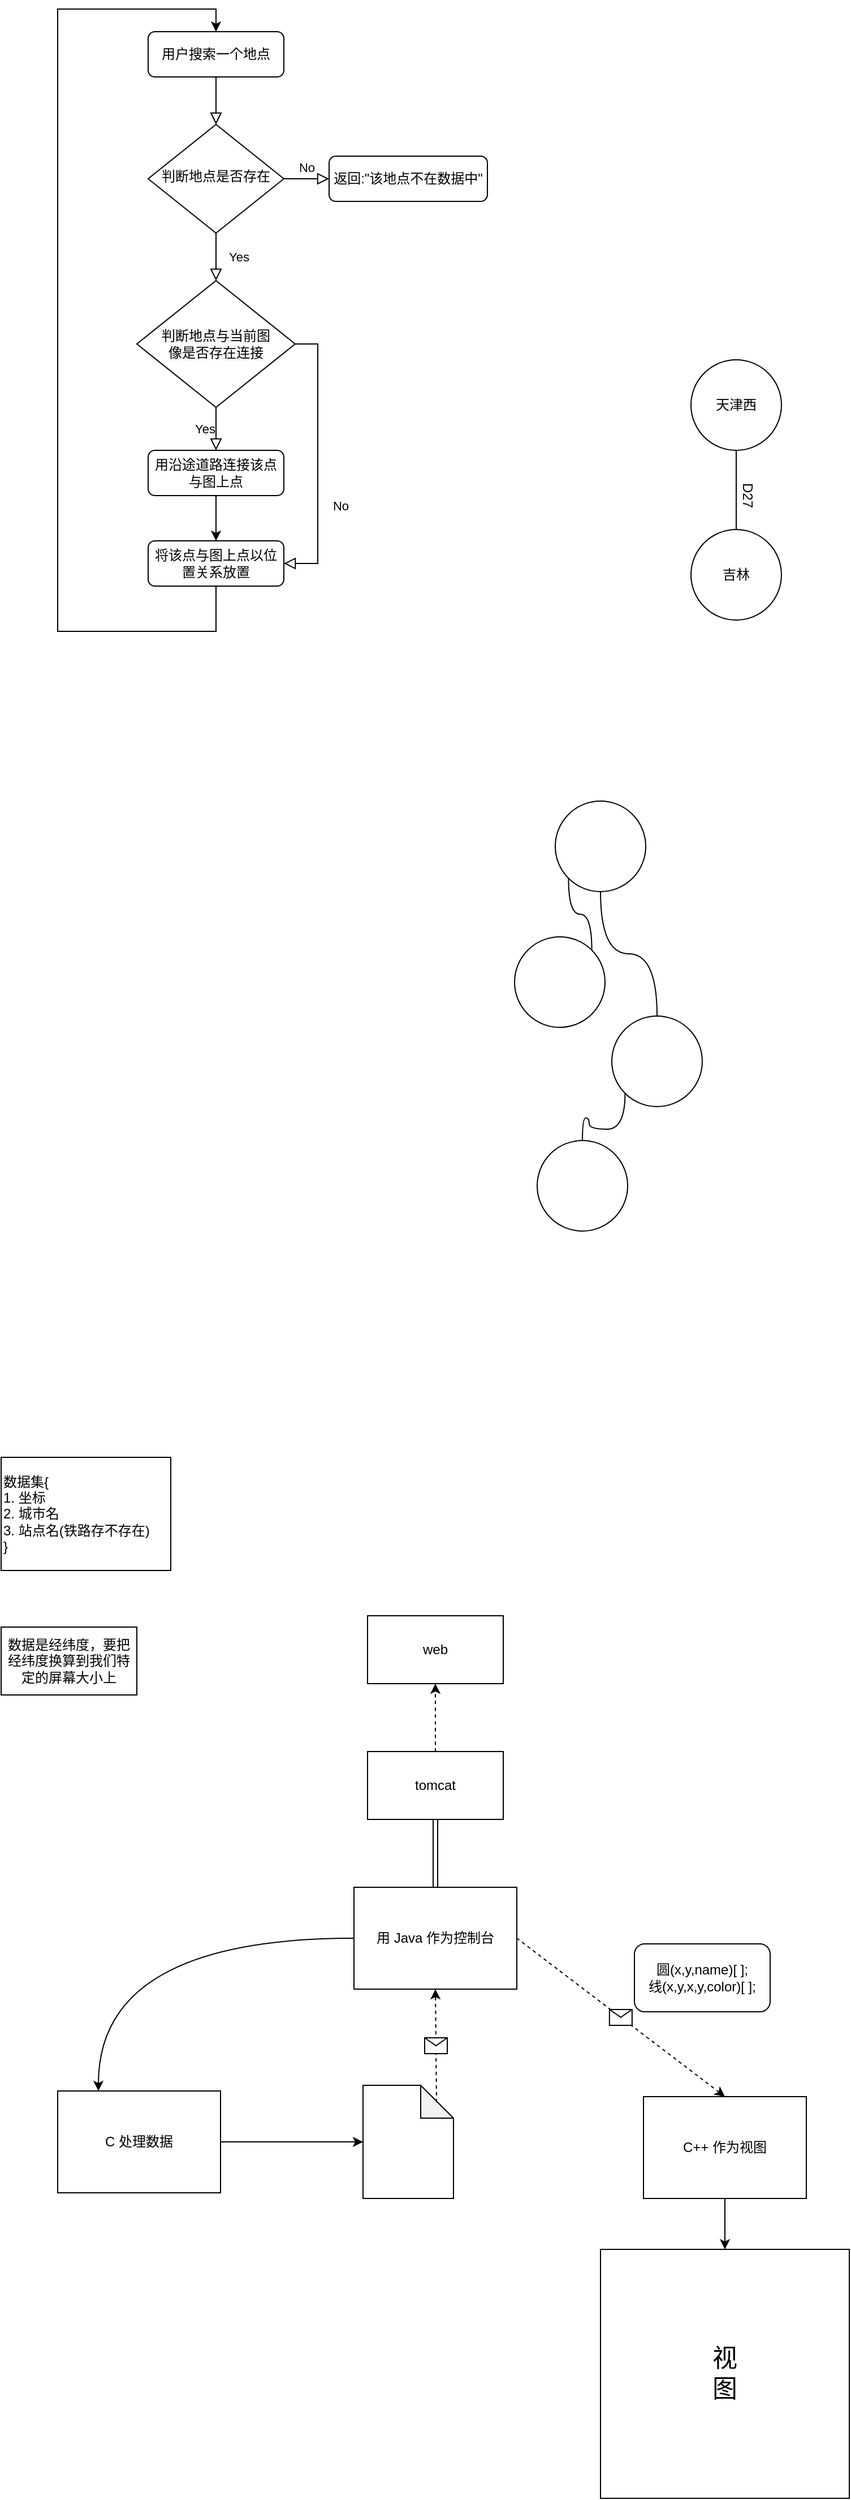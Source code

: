 <mxfile version="14.9.6" type="device"><diagram id="C5RBs43oDa-KdzZeNtuy" name="Page-1"><mxGraphModel dx="946" dy="842" grid="1" gridSize="10" guides="1" tooltips="1" connect="1" arrows="1" fold="1" page="1" pageScale="1" pageWidth="827" pageHeight="1169" math="0" shadow="0"><root><mxCell id="WIyWlLk6GJQsqaUBKTNV-0"/><mxCell id="WIyWlLk6GJQsqaUBKTNV-1" parent="WIyWlLk6GJQsqaUBKTNV-0"/><mxCell id="WIyWlLk6GJQsqaUBKTNV-2" value="" style="rounded=0;html=1;jettySize=auto;orthogonalLoop=1;fontSize=11;endArrow=block;endFill=0;endSize=8;strokeWidth=1;shadow=0;labelBackgroundColor=none;edgeStyle=orthogonalEdgeStyle;" parent="WIyWlLk6GJQsqaUBKTNV-1" source="WIyWlLk6GJQsqaUBKTNV-3" target="WIyWlLk6GJQsqaUBKTNV-6" edge="1"><mxGeometry relative="1" as="geometry"/></mxCell><mxCell id="WIyWlLk6GJQsqaUBKTNV-3" value="用户搜索一个地点" style="rounded=1;whiteSpace=wrap;html=1;fontSize=12;glass=0;strokeWidth=1;shadow=0;" parent="WIyWlLk6GJQsqaUBKTNV-1" vertex="1"><mxGeometry x="160" y="80" width="120" height="40" as="geometry"/></mxCell><mxCell id="WIyWlLk6GJQsqaUBKTNV-4" value="Yes" style="rounded=0;html=1;jettySize=auto;orthogonalLoop=1;fontSize=11;endArrow=block;endFill=0;endSize=8;strokeWidth=1;shadow=0;labelBackgroundColor=none;edgeStyle=orthogonalEdgeStyle;" parent="WIyWlLk6GJQsqaUBKTNV-1" source="WIyWlLk6GJQsqaUBKTNV-6" target="WIyWlLk6GJQsqaUBKTNV-10" edge="1"><mxGeometry y="20" relative="1" as="geometry"><mxPoint as="offset"/></mxGeometry></mxCell><mxCell id="WIyWlLk6GJQsqaUBKTNV-5" value="No" style="edgeStyle=orthogonalEdgeStyle;rounded=0;html=1;jettySize=auto;orthogonalLoop=1;fontSize=11;endArrow=block;endFill=0;endSize=8;strokeWidth=1;shadow=0;labelBackgroundColor=none;" parent="WIyWlLk6GJQsqaUBKTNV-1" source="WIyWlLk6GJQsqaUBKTNV-6" target="WIyWlLk6GJQsqaUBKTNV-7" edge="1"><mxGeometry y="10" relative="1" as="geometry"><mxPoint as="offset"/></mxGeometry></mxCell><mxCell id="WIyWlLk6GJQsqaUBKTNV-6" value="判断地点是否存在" style="rhombus;whiteSpace=wrap;html=1;shadow=0;fontFamily=Helvetica;fontSize=12;align=center;strokeWidth=1;spacing=6;spacingTop=-4;" parent="WIyWlLk6GJQsqaUBKTNV-1" vertex="1"><mxGeometry x="160" y="162" width="120" height="96" as="geometry"/></mxCell><mxCell id="WIyWlLk6GJQsqaUBKTNV-7" value="返回:&quot;该地点不在数据中&quot;" style="rounded=1;whiteSpace=wrap;html=1;fontSize=12;glass=0;strokeWidth=1;shadow=0;" parent="WIyWlLk6GJQsqaUBKTNV-1" vertex="1"><mxGeometry x="320" y="190" width="140" height="40" as="geometry"/></mxCell><mxCell id="WIyWlLk6GJQsqaUBKTNV-8" value="No" style="rounded=0;html=1;jettySize=auto;orthogonalLoop=1;fontSize=11;endArrow=block;endFill=0;endSize=8;strokeWidth=1;shadow=0;labelBackgroundColor=none;edgeStyle=orthogonalEdgeStyle;entryX=1;entryY=0.5;entryDx=0;entryDy=0;" parent="WIyWlLk6GJQsqaUBKTNV-1" source="WIyWlLk6GJQsqaUBKTNV-10" target="WIyWlLk6GJQsqaUBKTNV-11" edge="1"><mxGeometry x="0.333" y="20" relative="1" as="geometry"><mxPoint as="offset"/><mxPoint x="510" y="430" as="targetPoint"/><Array as="points"><mxPoint x="310" y="356"/><mxPoint x="310" y="550"/></Array></mxGeometry></mxCell><mxCell id="WIyWlLk6GJQsqaUBKTNV-9" value="Yes" style="edgeStyle=orthogonalEdgeStyle;rounded=0;html=1;jettySize=auto;orthogonalLoop=1;fontSize=11;endArrow=block;endFill=0;endSize=8;strokeWidth=1;shadow=0;labelBackgroundColor=none;" parent="WIyWlLk6GJQsqaUBKTNV-1" source="WIyWlLk6GJQsqaUBKTNV-10" target="WIyWlLk6GJQsqaUBKTNV-12" edge="1"><mxGeometry y="10" relative="1" as="geometry"><mxPoint as="offset"/></mxGeometry></mxCell><mxCell id="WIyWlLk6GJQsqaUBKTNV-10" value="" style="rhombus;whiteSpace=wrap;html=1;shadow=0;fontFamily=Helvetica;fontSize=12;align=center;strokeWidth=1;spacing=6;spacingTop=-4;" parent="WIyWlLk6GJQsqaUBKTNV-1" vertex="1"><mxGeometry x="150" y="300" width="140" height="112" as="geometry"/></mxCell><mxCell id="BtJ8M6Knuf8B8JujQ4yG-4" style="edgeStyle=orthogonalEdgeStyle;rounded=0;orthogonalLoop=1;jettySize=auto;html=1;entryX=0.5;entryY=0;entryDx=0;entryDy=0;exitX=0.5;exitY=1;exitDx=0;exitDy=0;" edge="1" parent="WIyWlLk6GJQsqaUBKTNV-1" source="WIyWlLk6GJQsqaUBKTNV-11" target="WIyWlLk6GJQsqaUBKTNV-3"><mxGeometry relative="1" as="geometry"><Array as="points"><mxPoint x="220" y="610"/><mxPoint x="80" y="610"/><mxPoint x="80" y="60"/><mxPoint x="220" y="60"/></Array></mxGeometry></mxCell><mxCell id="WIyWlLk6GJQsqaUBKTNV-11" value="将该点与图上点以位置关系放置" style="rounded=1;whiteSpace=wrap;html=1;fontSize=12;glass=0;strokeWidth=1;shadow=0;" parent="WIyWlLk6GJQsqaUBKTNV-1" vertex="1"><mxGeometry x="160" y="530" width="120" height="40" as="geometry"/></mxCell><mxCell id="BtJ8M6Knuf8B8JujQ4yG-6" style="edgeStyle=orthogonalEdgeStyle;rounded=0;orthogonalLoop=1;jettySize=auto;html=1;" edge="1" parent="WIyWlLk6GJQsqaUBKTNV-1" source="WIyWlLk6GJQsqaUBKTNV-12" target="WIyWlLk6GJQsqaUBKTNV-11"><mxGeometry relative="1" as="geometry"/></mxCell><mxCell id="WIyWlLk6GJQsqaUBKTNV-12" value="用沿途道路连接该点与图上点" style="rounded=1;whiteSpace=wrap;html=1;fontSize=12;glass=0;strokeWidth=1;shadow=0;" parent="WIyWlLk6GJQsqaUBKTNV-1" vertex="1"><mxGeometry x="160" y="450" width="120" height="40" as="geometry"/></mxCell><mxCell id="BtJ8M6Knuf8B8JujQ4yG-2" value="&#10;&#10;&lt;span style=&quot;color: rgb(0, 0, 0); font-family: helvetica; font-size: 12px; font-style: normal; font-weight: 400; letter-spacing: normal; text-align: center; text-indent: 0px; text-transform: none; word-spacing: 0px; background-color: rgb(248, 249, 250); display: inline; float: none;&quot;&gt;判断地点与当前图像是否存在连接&lt;/span&gt;&#10;&#10;" style="text;html=1;strokeColor=none;fillColor=none;align=center;verticalAlign=middle;whiteSpace=wrap;rounded=0;" vertex="1" parent="WIyWlLk6GJQsqaUBKTNV-1"><mxGeometry x="170" y="336" width="100" height="40" as="geometry"/></mxCell><mxCell id="BtJ8M6Knuf8B8JujQ4yG-13" style="edgeStyle=orthogonalEdgeStyle;rounded=0;orthogonalLoop=1;jettySize=auto;html=1;exitX=0.5;exitY=1;exitDx=0;exitDy=0;entryX=0.5;entryY=0;entryDx=0;entryDy=0;endArrow=none;endFill=0;" edge="1" parent="WIyWlLk6GJQsqaUBKTNV-1" source="BtJ8M6Knuf8B8JujQ4yG-7" target="BtJ8M6Knuf8B8JujQ4yG-11"><mxGeometry relative="1" as="geometry"/></mxCell><mxCell id="BtJ8M6Knuf8B8JujQ4yG-7" value="天津西" style="ellipse;whiteSpace=wrap;html=1;aspect=fixed;" vertex="1" parent="WIyWlLk6GJQsqaUBKTNV-1"><mxGeometry x="640" y="370" width="80" height="80" as="geometry"/></mxCell><mxCell id="BtJ8M6Knuf8B8JujQ4yG-11" value="吉林" style="ellipse;whiteSpace=wrap;html=1;aspect=fixed;" vertex="1" parent="WIyWlLk6GJQsqaUBKTNV-1"><mxGeometry x="640" y="520" width="80" height="80" as="geometry"/></mxCell><mxCell id="BtJ8M6Knuf8B8JujQ4yG-15" value="D27" style="text;html=1;strokeColor=none;fillColor=none;align=center;verticalAlign=middle;whiteSpace=wrap;rounded=0;rotation=90;" vertex="1" parent="WIyWlLk6GJQsqaUBKTNV-1"><mxGeometry x="670" y="480" width="40" height="20" as="geometry"/></mxCell><mxCell id="BtJ8M6Knuf8B8JujQ4yG-16" value="数据集{&lt;br&gt;1. 坐标&lt;br&gt;2. 城市名&lt;br&gt;3. 站点名(铁路存不存在)&lt;br&gt;}" style="rounded=0;whiteSpace=wrap;html=1;align=left;" vertex="1" parent="WIyWlLk6GJQsqaUBKTNV-1"><mxGeometry x="30" y="1340" width="150" height="100" as="geometry"/></mxCell><mxCell id="BtJ8M6Knuf8B8JujQ4yG-21" style="edgeStyle=orthogonalEdgeStyle;orthogonalLoop=1;jettySize=auto;html=1;exitX=0;exitY=1;exitDx=0;exitDy=0;entryX=1;entryY=0;entryDx=0;entryDy=0;endArrow=none;endFill=0;curved=1;" edge="1" parent="WIyWlLk6GJQsqaUBKTNV-1" source="BtJ8M6Knuf8B8JujQ4yG-17" target="BtJ8M6Knuf8B8JujQ4yG-18"><mxGeometry relative="1" as="geometry"/></mxCell><mxCell id="BtJ8M6Knuf8B8JujQ4yG-22" style="edgeStyle=orthogonalEdgeStyle;curved=1;orthogonalLoop=1;jettySize=auto;html=1;exitX=0.5;exitY=1;exitDx=0;exitDy=0;entryX=0.5;entryY=0;entryDx=0;entryDy=0;endArrow=none;endFill=0;" edge="1" parent="WIyWlLk6GJQsqaUBKTNV-1" source="BtJ8M6Knuf8B8JujQ4yG-17" target="BtJ8M6Knuf8B8JujQ4yG-19"><mxGeometry relative="1" as="geometry"/></mxCell><mxCell id="BtJ8M6Knuf8B8JujQ4yG-17" value="" style="ellipse;whiteSpace=wrap;html=1;aspect=fixed;" vertex="1" parent="WIyWlLk6GJQsqaUBKTNV-1"><mxGeometry x="520" y="760" width="80" height="80" as="geometry"/></mxCell><mxCell id="BtJ8M6Knuf8B8JujQ4yG-18" value="" style="ellipse;whiteSpace=wrap;html=1;aspect=fixed;" vertex="1" parent="WIyWlLk6GJQsqaUBKTNV-1"><mxGeometry x="484" y="880" width="80" height="80" as="geometry"/></mxCell><mxCell id="BtJ8M6Knuf8B8JujQ4yG-23" style="edgeStyle=orthogonalEdgeStyle;curved=1;orthogonalLoop=1;jettySize=auto;html=1;exitX=0;exitY=1;exitDx=0;exitDy=0;endArrow=none;endFill=0;" edge="1" parent="WIyWlLk6GJQsqaUBKTNV-1" source="BtJ8M6Knuf8B8JujQ4yG-19" target="BtJ8M6Knuf8B8JujQ4yG-20"><mxGeometry relative="1" as="geometry"/></mxCell><mxCell id="BtJ8M6Knuf8B8JujQ4yG-19" value="" style="ellipse;whiteSpace=wrap;html=1;aspect=fixed;" vertex="1" parent="WIyWlLk6GJQsqaUBKTNV-1"><mxGeometry x="570" y="950" width="80" height="80" as="geometry"/></mxCell><mxCell id="BtJ8M6Knuf8B8JujQ4yG-20" value="" style="ellipse;whiteSpace=wrap;html=1;aspect=fixed;" vertex="1" parent="WIyWlLk6GJQsqaUBKTNV-1"><mxGeometry x="504" y="1060" width="80" height="80" as="geometry"/></mxCell><mxCell id="BtJ8M6Knuf8B8JujQ4yG-29" style="edgeStyle=orthogonalEdgeStyle;curved=1;orthogonalLoop=1;jettySize=auto;html=1;entryX=0.25;entryY=0;entryDx=0;entryDy=0;endArrow=classic;endFill=1;exitX=0;exitY=0.5;exitDx=0;exitDy=0;" edge="1" parent="WIyWlLk6GJQsqaUBKTNV-1" source="BtJ8M6Knuf8B8JujQ4yG-24" target="BtJ8M6Knuf8B8JujQ4yG-27"><mxGeometry relative="1" as="geometry"/></mxCell><mxCell id="BtJ8M6Knuf8B8JujQ4yG-39" style="edgeStyle=orthogonalEdgeStyle;curved=1;orthogonalLoop=1;jettySize=auto;html=1;endArrow=classic;endFill=1;shape=link;" edge="1" parent="WIyWlLk6GJQsqaUBKTNV-1" source="BtJ8M6Knuf8B8JujQ4yG-24" target="BtJ8M6Knuf8B8JujQ4yG-38"><mxGeometry relative="1" as="geometry"/></mxCell><mxCell id="BtJ8M6Knuf8B8JujQ4yG-24" value="用 Java 作为控制台" style="rounded=0;whiteSpace=wrap;html=1;" vertex="1" parent="WIyWlLk6GJQsqaUBKTNV-1"><mxGeometry x="342" y="1720" width="144" height="90" as="geometry"/></mxCell><mxCell id="BtJ8M6Knuf8B8JujQ4yG-31" style="edgeStyle=orthogonalEdgeStyle;curved=1;orthogonalLoop=1;jettySize=auto;html=1;endArrow=classic;endFill=1;" edge="1" parent="WIyWlLk6GJQsqaUBKTNV-1" source="BtJ8M6Knuf8B8JujQ4yG-27" target="BtJ8M6Knuf8B8JujQ4yG-30"><mxGeometry relative="1" as="geometry"/></mxCell><mxCell id="BtJ8M6Knuf8B8JujQ4yG-27" value="C 处理数据" style="rounded=0;whiteSpace=wrap;html=1;" vertex="1" parent="WIyWlLk6GJQsqaUBKTNV-1"><mxGeometry x="80" y="1900" width="144" height="90" as="geometry"/></mxCell><mxCell id="BtJ8M6Knuf8B8JujQ4yG-36" style="edgeStyle=orthogonalEdgeStyle;curved=1;orthogonalLoop=1;jettySize=auto;html=1;entryX=0.5;entryY=0;entryDx=0;entryDy=0;endArrow=classic;endFill=1;" edge="1" parent="WIyWlLk6GJQsqaUBKTNV-1" source="BtJ8M6Knuf8B8JujQ4yG-28" target="BtJ8M6Knuf8B8JujQ4yG-35"><mxGeometry relative="1" as="geometry"/></mxCell><mxCell id="BtJ8M6Knuf8B8JujQ4yG-28" value="C++ 作为视图" style="rounded=0;whiteSpace=wrap;html=1;" vertex="1" parent="WIyWlLk6GJQsqaUBKTNV-1"><mxGeometry x="598" y="1905" width="144" height="90" as="geometry"/></mxCell><mxCell id="BtJ8M6Knuf8B8JujQ4yG-30" value="" style="shape=note;whiteSpace=wrap;html=1;backgroundOutline=1;darkOpacity=0.05;size=29;" vertex="1" parent="WIyWlLk6GJQsqaUBKTNV-1"><mxGeometry x="350" y="1895" width="80" height="100" as="geometry"/></mxCell><mxCell id="BtJ8M6Knuf8B8JujQ4yG-34" value="圆(x,y,name)[ ];&lt;br&gt;线(x,y,x,y,color)[ ];" style="rounded=1;whiteSpace=wrap;html=1;" vertex="1" parent="WIyWlLk6GJQsqaUBKTNV-1"><mxGeometry x="590" y="1770" width="120" height="60" as="geometry"/></mxCell><mxCell id="BtJ8M6Knuf8B8JujQ4yG-35" value="" style="whiteSpace=wrap;html=1;aspect=fixed;" vertex="1" parent="WIyWlLk6GJQsqaUBKTNV-1"><mxGeometry x="560" y="2040" width="220" height="220" as="geometry"/></mxCell><mxCell id="BtJ8M6Knuf8B8JujQ4yG-37" value="&lt;font style=&quot;font-size: 22px&quot;&gt;视图&lt;/font&gt;" style="text;html=1;strokeColor=none;fillColor=none;align=center;verticalAlign=middle;whiteSpace=wrap;rounded=0;" vertex="1" parent="WIyWlLk6GJQsqaUBKTNV-1"><mxGeometry x="650" y="2140" width="40" height="20" as="geometry"/></mxCell><mxCell id="BtJ8M6Knuf8B8JujQ4yG-43" style="edgeStyle=orthogonalEdgeStyle;curved=1;orthogonalLoop=1;jettySize=auto;html=1;entryX=0.5;entryY=1;entryDx=0;entryDy=0;dashed=1;endArrow=classic;endFill=1;" edge="1" parent="WIyWlLk6GJQsqaUBKTNV-1" source="BtJ8M6Knuf8B8JujQ4yG-38" target="BtJ8M6Knuf8B8JujQ4yG-42"><mxGeometry relative="1" as="geometry"/></mxCell><mxCell id="BtJ8M6Knuf8B8JujQ4yG-38" value="tomcat" style="rounded=0;whiteSpace=wrap;html=1;" vertex="1" parent="WIyWlLk6GJQsqaUBKTNV-1"><mxGeometry x="354" y="1600" width="120" height="60" as="geometry"/></mxCell><mxCell id="BtJ8M6Knuf8B8JujQ4yG-40" value="" style="endArrow=classic;html=1;dashed=1;exitX=0;exitY=0;exitDx=65;exitDy=15;exitPerimeter=0;entryX=0.5;entryY=1;entryDx=0;entryDy=0;" edge="1" parent="WIyWlLk6GJQsqaUBKTNV-1" source="BtJ8M6Knuf8B8JujQ4yG-30" target="BtJ8M6Knuf8B8JujQ4yG-24"><mxGeometry relative="1" as="geometry"><mxPoint x="490" y="1980" as="sourcePoint"/><mxPoint x="590" y="1980" as="targetPoint"/></mxGeometry></mxCell><mxCell id="BtJ8M6Knuf8B8JujQ4yG-41" value="" style="shape=message;html=1;outlineConnect=0;" vertex="1" parent="BtJ8M6Knuf8B8JujQ4yG-40"><mxGeometry width="20" height="14" relative="1" as="geometry"><mxPoint x="-10" y="-7" as="offset"/></mxGeometry></mxCell><mxCell id="BtJ8M6Knuf8B8JujQ4yG-42" value="web" style="rounded=0;whiteSpace=wrap;html=1;" vertex="1" parent="WIyWlLk6GJQsqaUBKTNV-1"><mxGeometry x="354" y="1480" width="120" height="60" as="geometry"/></mxCell><mxCell id="BtJ8M6Knuf8B8JujQ4yG-44" value="数据是经纬度，要把经纬度换算到我们特定的屏幕大小上" style="rounded=0;whiteSpace=wrap;html=1;" vertex="1" parent="WIyWlLk6GJQsqaUBKTNV-1"><mxGeometry x="30" y="1490" width="120" height="60" as="geometry"/></mxCell><mxCell id="BtJ8M6Knuf8B8JujQ4yG-45" value="" style="endArrow=classic;html=1;dashed=1;exitX=1;exitY=0.5;exitDx=0;exitDy=0;entryX=0.5;entryY=0;entryDx=0;entryDy=0;curved=1;" edge="1" parent="WIyWlLk6GJQsqaUBKTNV-1" source="BtJ8M6Knuf8B8JujQ4yG-24" target="BtJ8M6Knuf8B8JujQ4yG-28"><mxGeometry relative="1" as="geometry"><mxPoint x="270" y="1850" as="sourcePoint"/><mxPoint x="370" y="1850" as="targetPoint"/></mxGeometry></mxCell><mxCell id="BtJ8M6Knuf8B8JujQ4yG-46" value="" style="shape=message;html=1;outlineConnect=0;" vertex="1" parent="BtJ8M6Knuf8B8JujQ4yG-45"><mxGeometry width="20" height="14" relative="1" as="geometry"><mxPoint x="-10" y="-7" as="offset"/></mxGeometry></mxCell></root></mxGraphModel></diagram></mxfile>